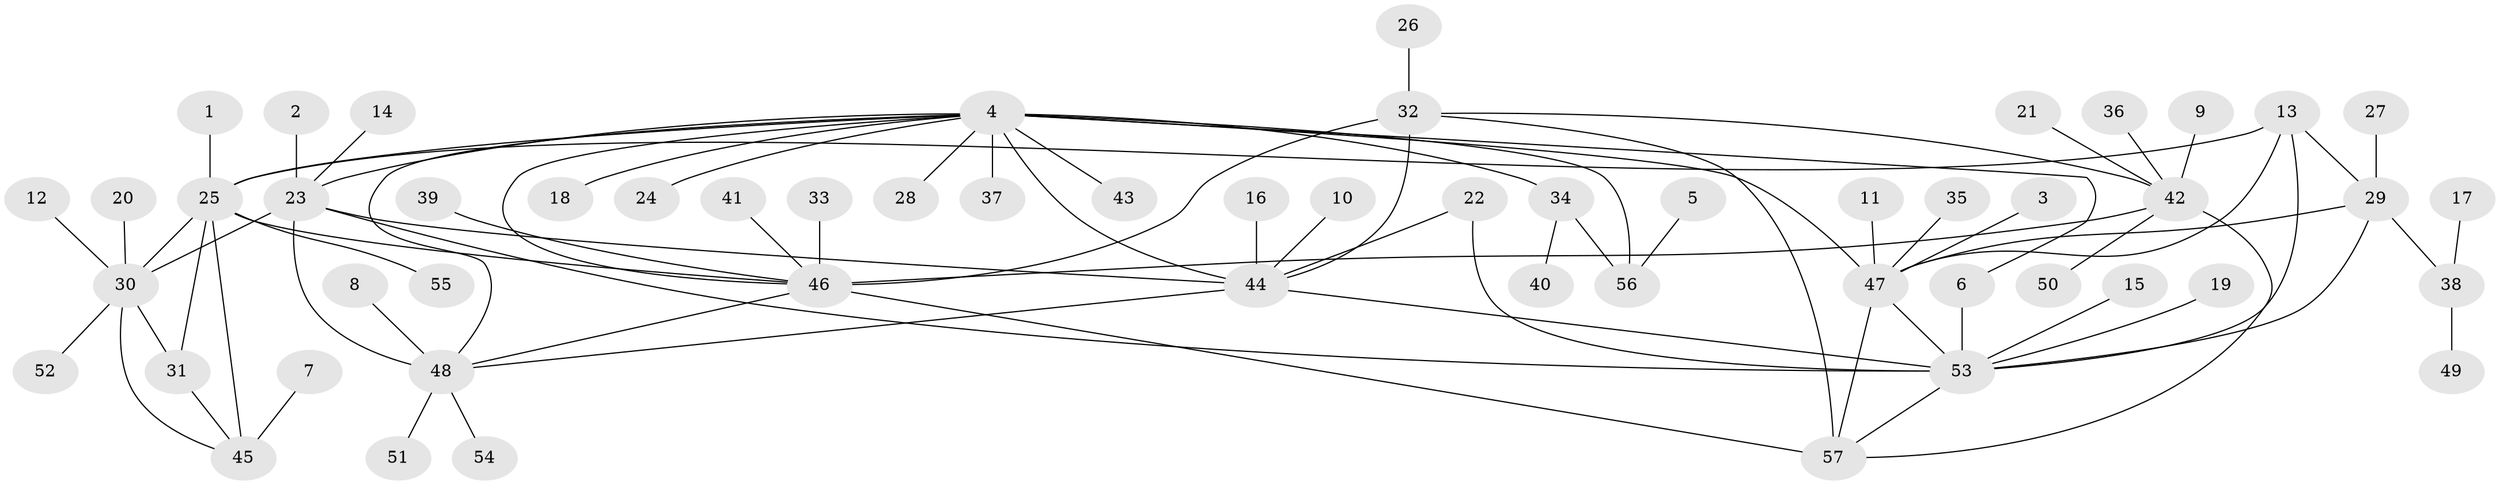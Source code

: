 // original degree distribution, {8: 0.035398230088495575, 9: 0.035398230088495575, 6: 0.061946902654867256, 7: 0.04424778761061947, 10: 0.035398230088495575, 11: 0.008849557522123894, 1: 0.5752212389380531, 2: 0.18584070796460178, 4: 0.008849557522123894, 3: 0.008849557522123894}
// Generated by graph-tools (version 1.1) at 2025/26/03/09/25 03:26:36]
// undirected, 57 vertices, 80 edges
graph export_dot {
graph [start="1"]
  node [color=gray90,style=filled];
  1;
  2;
  3;
  4;
  5;
  6;
  7;
  8;
  9;
  10;
  11;
  12;
  13;
  14;
  15;
  16;
  17;
  18;
  19;
  20;
  21;
  22;
  23;
  24;
  25;
  26;
  27;
  28;
  29;
  30;
  31;
  32;
  33;
  34;
  35;
  36;
  37;
  38;
  39;
  40;
  41;
  42;
  43;
  44;
  45;
  46;
  47;
  48;
  49;
  50;
  51;
  52;
  53;
  54;
  55;
  56;
  57;
  1 -- 25 [weight=1.0];
  2 -- 23 [weight=1.0];
  3 -- 47 [weight=1.0];
  4 -- 6 [weight=1.0];
  4 -- 18 [weight=1.0];
  4 -- 23 [weight=3.0];
  4 -- 24 [weight=1.0];
  4 -- 25 [weight=1.0];
  4 -- 28 [weight=1.0];
  4 -- 34 [weight=3.0];
  4 -- 37 [weight=1.0];
  4 -- 43 [weight=1.0];
  4 -- 44 [weight=1.0];
  4 -- 46 [weight=2.0];
  4 -- 47 [weight=1.0];
  4 -- 48 [weight=1.0];
  4 -- 56 [weight=3.0];
  5 -- 56 [weight=1.0];
  6 -- 53 [weight=1.0];
  7 -- 45 [weight=1.0];
  8 -- 48 [weight=1.0];
  9 -- 42 [weight=1.0];
  10 -- 44 [weight=1.0];
  11 -- 47 [weight=1.0];
  12 -- 30 [weight=1.0];
  13 -- 25 [weight=1.0];
  13 -- 29 [weight=1.0];
  13 -- 47 [weight=1.0];
  13 -- 53 [weight=2.0];
  14 -- 23 [weight=1.0];
  15 -- 53 [weight=1.0];
  16 -- 44 [weight=1.0];
  17 -- 38 [weight=1.0];
  19 -- 53 [weight=1.0];
  20 -- 30 [weight=1.0];
  21 -- 42 [weight=1.0];
  22 -- 44 [weight=1.0];
  22 -- 53 [weight=1.0];
  23 -- 30 [weight=1.0];
  23 -- 44 [weight=2.0];
  23 -- 48 [weight=2.0];
  23 -- 53 [weight=1.0];
  25 -- 30 [weight=2.0];
  25 -- 31 [weight=2.0];
  25 -- 45 [weight=2.0];
  25 -- 46 [weight=1.0];
  25 -- 55 [weight=1.0];
  26 -- 32 [weight=1.0];
  27 -- 29 [weight=1.0];
  29 -- 38 [weight=1.0];
  29 -- 47 [weight=1.0];
  29 -- 53 [weight=2.0];
  30 -- 31 [weight=1.0];
  30 -- 45 [weight=1.0];
  30 -- 52 [weight=1.0];
  31 -- 45 [weight=1.0];
  32 -- 42 [weight=1.0];
  32 -- 44 [weight=1.0];
  32 -- 46 [weight=2.0];
  32 -- 57 [weight=1.0];
  33 -- 46 [weight=1.0];
  34 -- 40 [weight=1.0];
  34 -- 56 [weight=1.0];
  35 -- 47 [weight=1.0];
  36 -- 42 [weight=1.0];
  38 -- 49 [weight=1.0];
  39 -- 46 [weight=1.0];
  41 -- 46 [weight=1.0];
  42 -- 46 [weight=2.0];
  42 -- 50 [weight=1.0];
  42 -- 57 [weight=1.0];
  44 -- 48 [weight=1.0];
  44 -- 53 [weight=1.0];
  46 -- 48 [weight=1.0];
  46 -- 57 [weight=2.0];
  47 -- 53 [weight=2.0];
  47 -- 57 [weight=1.0];
  48 -- 51 [weight=1.0];
  48 -- 54 [weight=1.0];
  53 -- 57 [weight=1.0];
}
